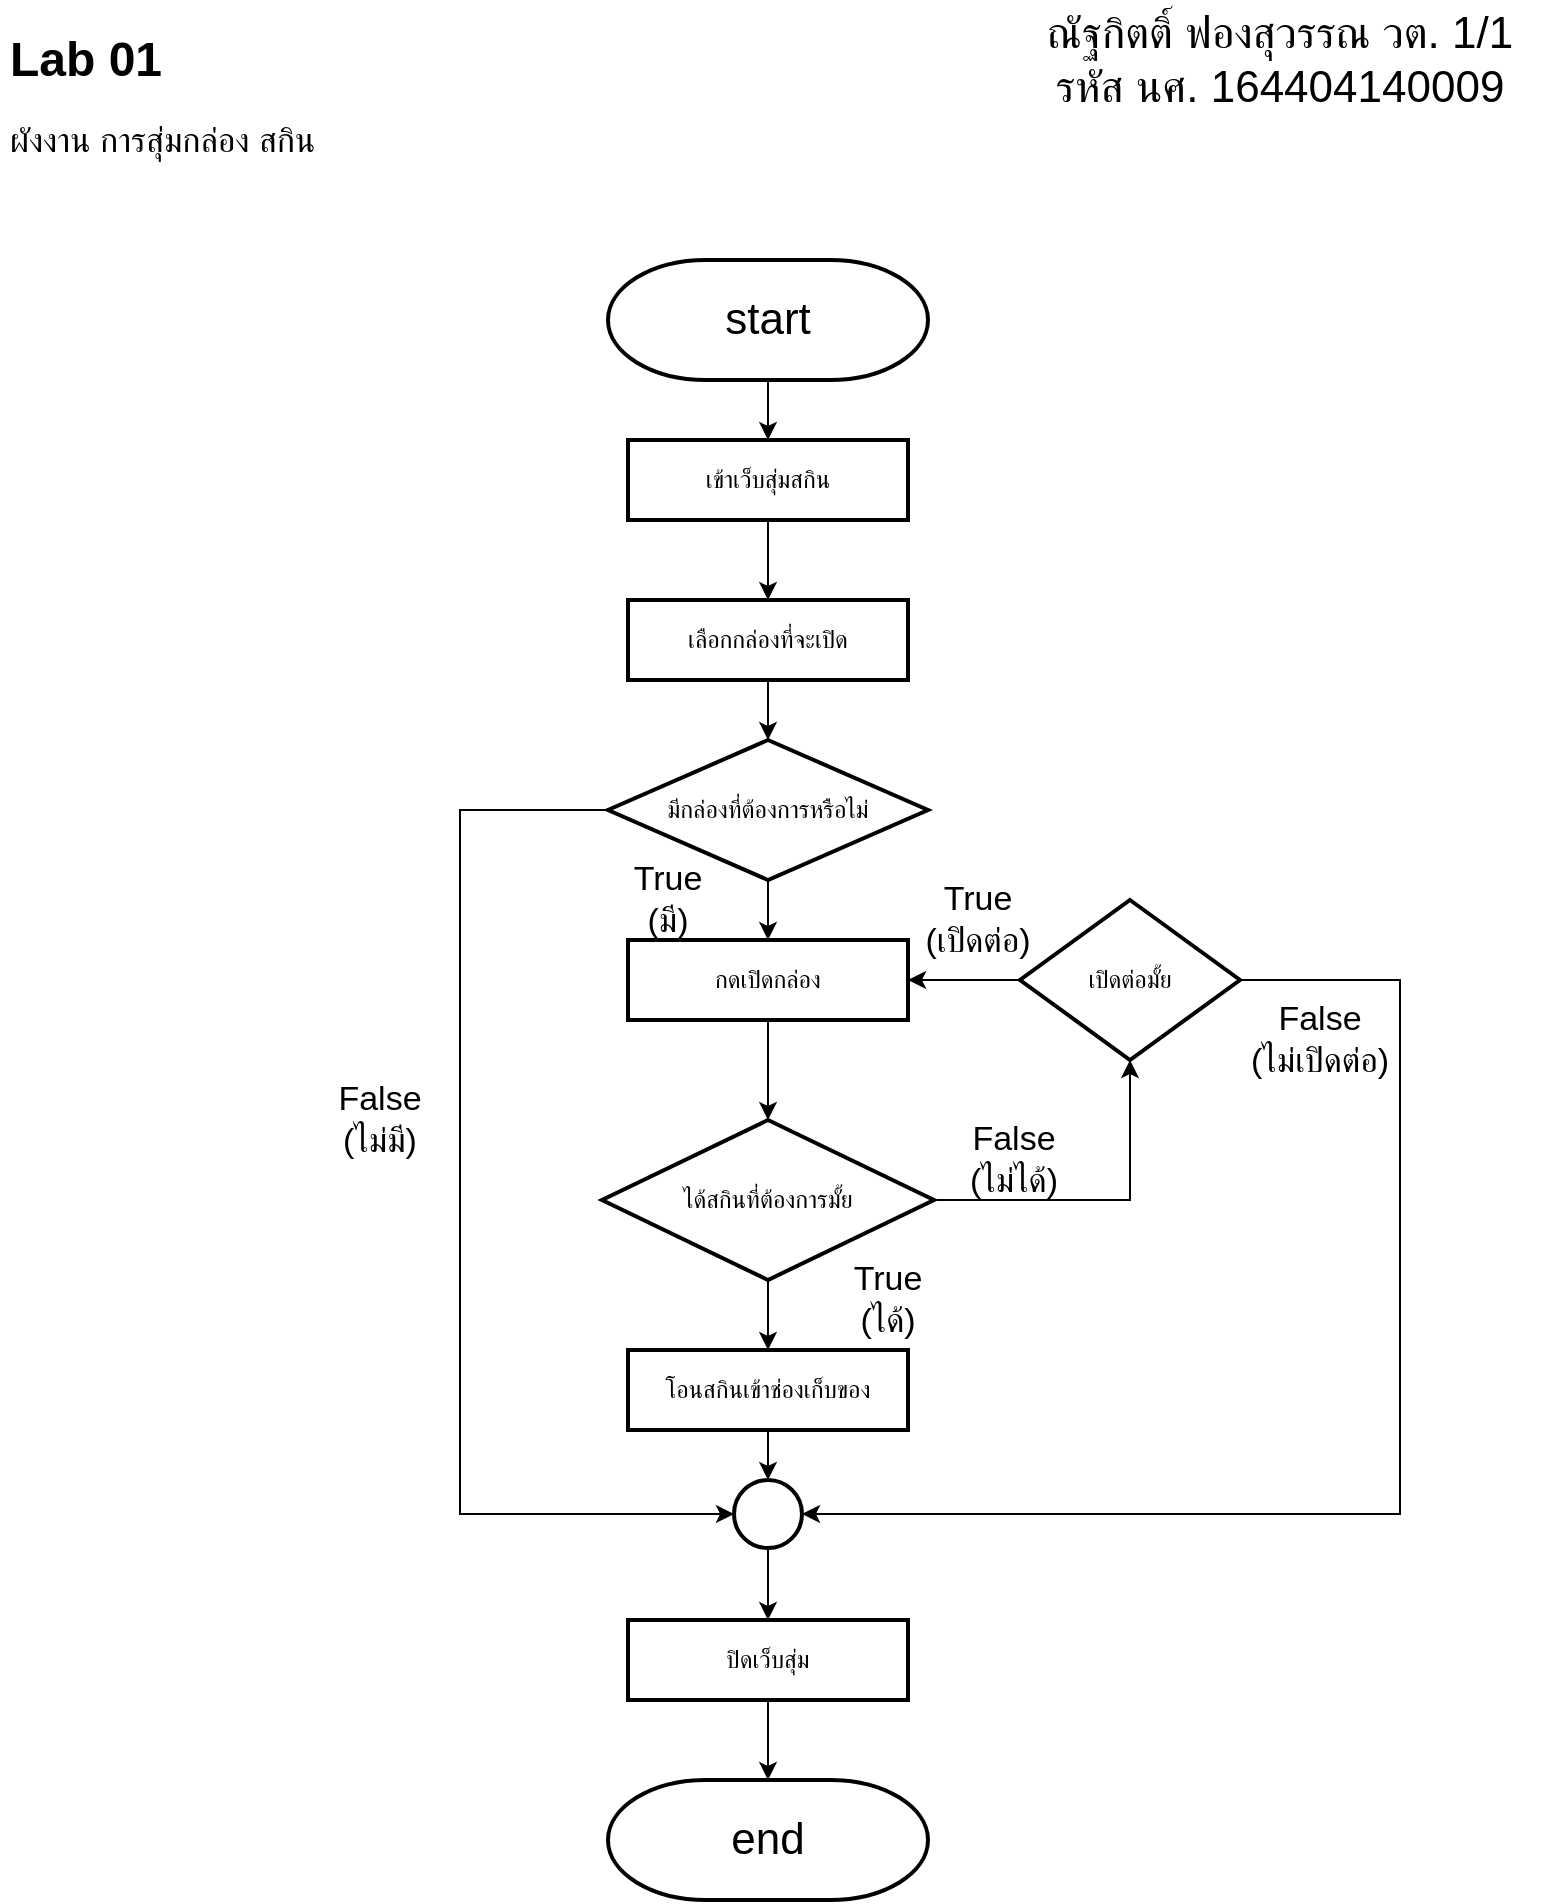 <mxfile version="14.9.4" type="github">
  <diagram id="C5RBs43oDa-KdzZeNtuy" name="Page-1">
    <mxGraphModel dx="2031" dy="1077" grid="1" gridSize="10" guides="1" tooltips="1" connect="1" arrows="1" fold="1" page="1" pageScale="1" pageWidth="827" pageHeight="1169" math="0" shadow="0">
      <root>
        <mxCell id="WIyWlLk6GJQsqaUBKTNV-0" />
        <mxCell id="WIyWlLk6GJQsqaUBKTNV-1" parent="WIyWlLk6GJQsqaUBKTNV-0" />
        <mxCell id="cvK-7X1HN3HpHyDsnjHT-27" value="" style="edgeStyle=orthogonalEdgeStyle;rounded=0;orthogonalLoop=1;jettySize=auto;html=1;" edge="1" parent="WIyWlLk6GJQsqaUBKTNV-1" source="cvK-7X1HN3HpHyDsnjHT-0" target="cvK-7X1HN3HpHyDsnjHT-25">
          <mxGeometry relative="1" as="geometry" />
        </mxCell>
        <mxCell id="cvK-7X1HN3HpHyDsnjHT-0" value="&lt;font style=&quot;font-size: 22px&quot;&gt;start&lt;/font&gt;" style="strokeWidth=2;html=1;shape=mxgraph.flowchart.terminator;whiteSpace=wrap;" vertex="1" parent="WIyWlLk6GJQsqaUBKTNV-1">
          <mxGeometry x="334" y="150" width="160" height="60" as="geometry" />
        </mxCell>
        <mxCell id="cvK-7X1HN3HpHyDsnjHT-2" value="&lt;font style=&quot;font-size: 22px&quot;&gt;end&lt;/font&gt;" style="strokeWidth=2;html=1;shape=mxgraph.flowchart.terminator;whiteSpace=wrap;" vertex="1" parent="WIyWlLk6GJQsqaUBKTNV-1">
          <mxGeometry x="334" y="910" width="160" height="60" as="geometry" />
        </mxCell>
        <mxCell id="cvK-7X1HN3HpHyDsnjHT-13" style="edgeStyle=orthogonalEdgeStyle;rounded=0;orthogonalLoop=1;jettySize=auto;html=1;entryX=0.5;entryY=0;entryDx=0;entryDy=0;" edge="1" parent="WIyWlLk6GJQsqaUBKTNV-1" source="cvK-7X1HN3HpHyDsnjHT-8" target="cvK-7X1HN3HpHyDsnjHT-12">
          <mxGeometry relative="1" as="geometry" />
        </mxCell>
        <mxCell id="cvK-7X1HN3HpHyDsnjHT-8" value="เลือกกล่องที่จะเปิด" style="rounded=0;whiteSpace=wrap;html=1;strokeWidth=2;" vertex="1" parent="WIyWlLk6GJQsqaUBKTNV-1">
          <mxGeometry x="344" y="320" width="140" height="40" as="geometry" />
        </mxCell>
        <mxCell id="cvK-7X1HN3HpHyDsnjHT-17" value="" style="edgeStyle=orthogonalEdgeStyle;rounded=0;orthogonalLoop=1;jettySize=auto;html=1;" edge="1" parent="WIyWlLk6GJQsqaUBKTNV-1" source="cvK-7X1HN3HpHyDsnjHT-12" target="cvK-7X1HN3HpHyDsnjHT-16">
          <mxGeometry relative="1" as="geometry" />
        </mxCell>
        <mxCell id="cvK-7X1HN3HpHyDsnjHT-40" value="" style="edgeStyle=orthogonalEdgeStyle;rounded=0;orthogonalLoop=1;jettySize=auto;html=1;entryX=0;entryY=0.5;entryDx=0;entryDy=0;" edge="1" parent="WIyWlLk6GJQsqaUBKTNV-1" source="cvK-7X1HN3HpHyDsnjHT-12" target="cvK-7X1HN3HpHyDsnjHT-35">
          <mxGeometry relative="1" as="geometry">
            <mxPoint x="360" y="780" as="targetPoint" />
            <Array as="points">
              <mxPoint x="260" y="425" />
              <mxPoint x="260" y="777" />
            </Array>
          </mxGeometry>
        </mxCell>
        <mxCell id="cvK-7X1HN3HpHyDsnjHT-12" value="มีกล่องที่ต้องการหรือไม่" style="rhombus;whiteSpace=wrap;html=1;strokeWidth=2;" vertex="1" parent="WIyWlLk6GJQsqaUBKTNV-1">
          <mxGeometry x="334" y="390" width="160" height="70" as="geometry" />
        </mxCell>
        <mxCell id="cvK-7X1HN3HpHyDsnjHT-19" value="" style="edgeStyle=orthogonalEdgeStyle;rounded=0;orthogonalLoop=1;jettySize=auto;html=1;entryX=0.5;entryY=0;entryDx=0;entryDy=0;" edge="1" parent="WIyWlLk6GJQsqaUBKTNV-1" source="cvK-7X1HN3HpHyDsnjHT-16" target="cvK-7X1HN3HpHyDsnjHT-22">
          <mxGeometry relative="1" as="geometry">
            <mxPoint x="414" y="490" as="targetPoint" />
          </mxGeometry>
        </mxCell>
        <mxCell id="cvK-7X1HN3HpHyDsnjHT-16" value="กดเปิดกล่อง" style="rounded=0;whiteSpace=wrap;html=1;strokeWidth=2;" vertex="1" parent="WIyWlLk6GJQsqaUBKTNV-1">
          <mxGeometry x="344" y="490" width="140" height="40" as="geometry" />
        </mxCell>
        <mxCell id="cvK-7X1HN3HpHyDsnjHT-28" value="" style="edgeStyle=orthogonalEdgeStyle;rounded=0;orthogonalLoop=1;jettySize=auto;html=1;" edge="1" parent="WIyWlLk6GJQsqaUBKTNV-1" source="cvK-7X1HN3HpHyDsnjHT-22" target="cvK-7X1HN3HpHyDsnjHT-24">
          <mxGeometry relative="1" as="geometry" />
        </mxCell>
        <mxCell id="cvK-7X1HN3HpHyDsnjHT-32" style="edgeStyle=orthogonalEdgeStyle;rounded=0;orthogonalLoop=1;jettySize=auto;html=1;" edge="1" parent="WIyWlLk6GJQsqaUBKTNV-1" source="cvK-7X1HN3HpHyDsnjHT-22" target="cvK-7X1HN3HpHyDsnjHT-29">
          <mxGeometry relative="1" as="geometry" />
        </mxCell>
        <mxCell id="cvK-7X1HN3HpHyDsnjHT-22" value="ได้สกินที่ต้องการมั้ย" style="rhombus;whiteSpace=wrap;html=1;strokeWidth=2;" vertex="1" parent="WIyWlLk6GJQsqaUBKTNV-1">
          <mxGeometry x="331" y="580" width="166" height="80" as="geometry" />
        </mxCell>
        <mxCell id="cvK-7X1HN3HpHyDsnjHT-37" value="" style="edgeStyle=orthogonalEdgeStyle;rounded=0;orthogonalLoop=1;jettySize=auto;html=1;" edge="1" parent="WIyWlLk6GJQsqaUBKTNV-1" source="cvK-7X1HN3HpHyDsnjHT-24" target="cvK-7X1HN3HpHyDsnjHT-35">
          <mxGeometry relative="1" as="geometry" />
        </mxCell>
        <mxCell id="cvK-7X1HN3HpHyDsnjHT-24" value="โอนสกินเข้าช่องเก็บของ" style="rounded=0;whiteSpace=wrap;html=1;strokeWidth=2;" vertex="1" parent="WIyWlLk6GJQsqaUBKTNV-1">
          <mxGeometry x="344" y="695" width="140" height="40" as="geometry" />
        </mxCell>
        <mxCell id="cvK-7X1HN3HpHyDsnjHT-26" value="" style="edgeStyle=orthogonalEdgeStyle;rounded=0;orthogonalLoop=1;jettySize=auto;html=1;" edge="1" parent="WIyWlLk6GJQsqaUBKTNV-1" source="cvK-7X1HN3HpHyDsnjHT-25" target="cvK-7X1HN3HpHyDsnjHT-8">
          <mxGeometry relative="1" as="geometry" />
        </mxCell>
        <mxCell id="cvK-7X1HN3HpHyDsnjHT-25" value="เข้าเว็บสุ่มสกิน" style="rounded=0;whiteSpace=wrap;html=1;strokeWidth=2;" vertex="1" parent="WIyWlLk6GJQsqaUBKTNV-1">
          <mxGeometry x="344" y="240" width="140" height="40" as="geometry" />
        </mxCell>
        <mxCell id="cvK-7X1HN3HpHyDsnjHT-30" value="" style="edgeStyle=orthogonalEdgeStyle;rounded=0;orthogonalLoop=1;jettySize=auto;html=1;" edge="1" parent="WIyWlLk6GJQsqaUBKTNV-1" source="cvK-7X1HN3HpHyDsnjHT-29" target="cvK-7X1HN3HpHyDsnjHT-16">
          <mxGeometry relative="1" as="geometry" />
        </mxCell>
        <mxCell id="cvK-7X1HN3HpHyDsnjHT-41" style="edgeStyle=orthogonalEdgeStyle;rounded=0;orthogonalLoop=1;jettySize=auto;html=1;entryX=1;entryY=0.5;entryDx=0;entryDy=0;" edge="1" parent="WIyWlLk6GJQsqaUBKTNV-1" source="cvK-7X1HN3HpHyDsnjHT-29" target="cvK-7X1HN3HpHyDsnjHT-35">
          <mxGeometry relative="1" as="geometry">
            <mxPoint x="660" y="770" as="targetPoint" />
            <Array as="points">
              <mxPoint x="730" y="510" />
              <mxPoint x="730" y="777" />
            </Array>
          </mxGeometry>
        </mxCell>
        <mxCell id="cvK-7X1HN3HpHyDsnjHT-29" value="เปิดต่อมั้ย" style="rhombus;whiteSpace=wrap;html=1;strokeWidth=2;" vertex="1" parent="WIyWlLk6GJQsqaUBKTNV-1">
          <mxGeometry x="540" y="470" width="110" height="80" as="geometry" />
        </mxCell>
        <mxCell id="cvK-7X1HN3HpHyDsnjHT-42" value="" style="edgeStyle=orthogonalEdgeStyle;rounded=0;orthogonalLoop=1;jettySize=auto;html=1;" edge="1" parent="WIyWlLk6GJQsqaUBKTNV-1" source="cvK-7X1HN3HpHyDsnjHT-33" target="cvK-7X1HN3HpHyDsnjHT-2">
          <mxGeometry relative="1" as="geometry" />
        </mxCell>
        <mxCell id="cvK-7X1HN3HpHyDsnjHT-33" value="ปิดเว็บสุ่ม" style="rounded=0;whiteSpace=wrap;html=1;strokeWidth=2;" vertex="1" parent="WIyWlLk6GJQsqaUBKTNV-1">
          <mxGeometry x="344" y="830" width="140" height="40" as="geometry" />
        </mxCell>
        <mxCell id="cvK-7X1HN3HpHyDsnjHT-36" value="" style="edgeStyle=orthogonalEdgeStyle;rounded=0;orthogonalLoop=1;jettySize=auto;html=1;" edge="1" parent="WIyWlLk6GJQsqaUBKTNV-1" source="cvK-7X1HN3HpHyDsnjHT-35" target="cvK-7X1HN3HpHyDsnjHT-33">
          <mxGeometry relative="1" as="geometry" />
        </mxCell>
        <mxCell id="cvK-7X1HN3HpHyDsnjHT-35" value="" style="ellipse;whiteSpace=wrap;html=1;aspect=fixed;strokeWidth=2;" vertex="1" parent="WIyWlLk6GJQsqaUBKTNV-1">
          <mxGeometry x="397" y="760" width="34" height="34" as="geometry" />
        </mxCell>
        <mxCell id="cvK-7X1HN3HpHyDsnjHT-43" value="&lt;font style=&quot;font-size: 17px&quot;&gt;True&lt;br&gt;(มี)&lt;br&gt;&lt;/font&gt;" style="text;html=1;strokeColor=none;fillColor=none;align=center;verticalAlign=middle;whiteSpace=wrap;rounded=0;" vertex="1" parent="WIyWlLk6GJQsqaUBKTNV-1">
          <mxGeometry x="344" y="460" width="40" height="20" as="geometry" />
        </mxCell>
        <mxCell id="cvK-7X1HN3HpHyDsnjHT-45" value="&lt;font style=&quot;font-size: 17px&quot;&gt;True&lt;br&gt;(ได้)&lt;br&gt;&lt;/font&gt;" style="text;html=1;strokeColor=none;fillColor=none;align=center;verticalAlign=middle;whiteSpace=wrap;rounded=0;" vertex="1" parent="WIyWlLk6GJQsqaUBKTNV-1">
          <mxGeometry x="454" y="660" width="40" height="20" as="geometry" />
        </mxCell>
        <mxCell id="cvK-7X1HN3HpHyDsnjHT-47" value="&lt;font style=&quot;font-size: 17px&quot;&gt;True&lt;br&gt;(เปิดต่อ)&lt;br&gt;&lt;/font&gt;" style="text;html=1;strokeColor=none;fillColor=none;align=center;verticalAlign=middle;whiteSpace=wrap;rounded=0;" vertex="1" parent="WIyWlLk6GJQsqaUBKTNV-1">
          <mxGeometry x="484" y="470" width="70" height="20" as="geometry" />
        </mxCell>
        <mxCell id="cvK-7X1HN3HpHyDsnjHT-48" value="&lt;font style=&quot;font-size: 17px&quot;&gt;False&lt;br&gt;(ไม่เปิดต่อ)&lt;br&gt;&lt;/font&gt;" style="text;html=1;strokeColor=none;fillColor=none;align=center;verticalAlign=middle;whiteSpace=wrap;rounded=0;" vertex="1" parent="WIyWlLk6GJQsqaUBKTNV-1">
          <mxGeometry x="650" y="530" width="80" height="20" as="geometry" />
        </mxCell>
        <mxCell id="cvK-7X1HN3HpHyDsnjHT-50" value="&lt;font style=&quot;font-size: 17px&quot;&gt;False&lt;br&gt;(ไม่มี)&lt;br&gt;&lt;/font&gt;" style="text;html=1;strokeColor=none;fillColor=none;align=center;verticalAlign=middle;whiteSpace=wrap;rounded=0;" vertex="1" parent="WIyWlLk6GJQsqaUBKTNV-1">
          <mxGeometry x="180" y="570" width="80" height="20" as="geometry" />
        </mxCell>
        <mxCell id="cvK-7X1HN3HpHyDsnjHT-51" value="&lt;font style=&quot;font-size: 17px&quot;&gt;False&lt;br&gt;(ไม่ได้)&lt;br&gt;&lt;/font&gt;" style="text;html=1;strokeColor=none;fillColor=none;align=center;verticalAlign=middle;whiteSpace=wrap;rounded=0;" vertex="1" parent="WIyWlLk6GJQsqaUBKTNV-1">
          <mxGeometry x="497" y="590" width="80" height="20" as="geometry" />
        </mxCell>
        <mxCell id="cvK-7X1HN3HpHyDsnjHT-52" value="&lt;h1&gt;Lab 01&lt;/h1&gt;&lt;p&gt;&lt;font style=&quot;font-size: 17px&quot;&gt;ผังงาน การสุ่มกล่อง สกิน&lt;/font&gt;&lt;/p&gt;" style="text;html=1;strokeColor=none;fillColor=none;spacing=5;spacingTop=-20;whiteSpace=wrap;overflow=hidden;rounded=0;" vertex="1" parent="WIyWlLk6GJQsqaUBKTNV-1">
          <mxGeometry x="30" y="30" width="190" height="80" as="geometry" />
        </mxCell>
        <mxCell id="cvK-7X1HN3HpHyDsnjHT-53" style="edgeStyle=orthogonalEdgeStyle;rounded=0;orthogonalLoop=1;jettySize=auto;html=1;exitX=0.5;exitY=1;exitDx=0;exitDy=0;" edge="1" parent="WIyWlLk6GJQsqaUBKTNV-1">
          <mxGeometry relative="1" as="geometry">
            <mxPoint x="125" y="220" as="sourcePoint" />
            <mxPoint x="125" y="220" as="targetPoint" />
          </mxGeometry>
        </mxCell>
        <mxCell id="cvK-7X1HN3HpHyDsnjHT-54" value="&lt;font style=&quot;font-size: 22px&quot;&gt;ณัฐกิตติ์ ฟองสุวรรณ วต. 1/1&lt;br&gt;รหัส นศ. 164404140009&lt;br&gt;&lt;/font&gt;" style="text;html=1;strokeColor=none;fillColor=none;align=center;verticalAlign=middle;whiteSpace=wrap;rounded=0;" vertex="1" parent="WIyWlLk6GJQsqaUBKTNV-1">
          <mxGeometry x="540" y="40" width="260" height="20" as="geometry" />
        </mxCell>
      </root>
    </mxGraphModel>
  </diagram>
</mxfile>

